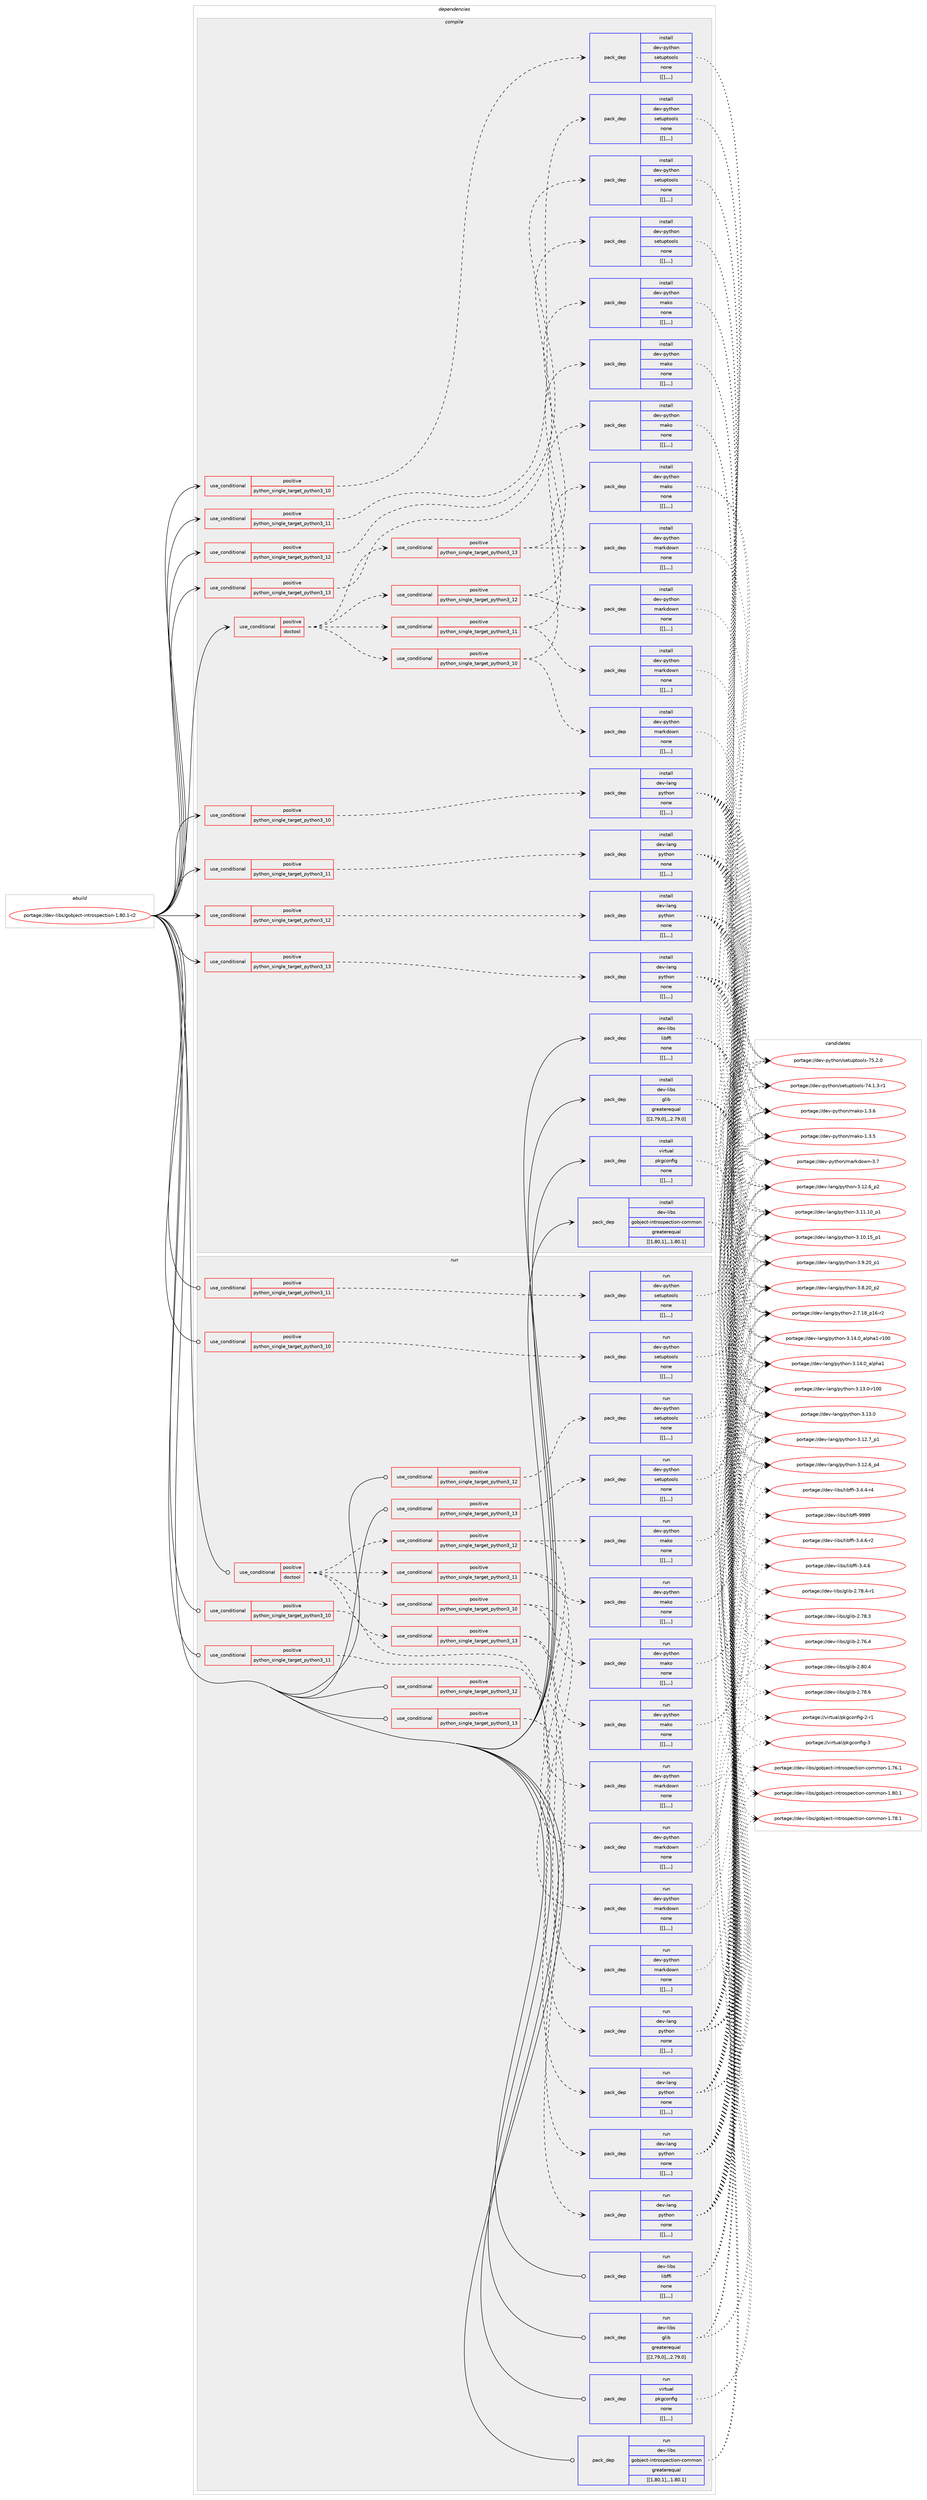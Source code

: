 digraph prolog {

# *************
# Graph options
# *************

newrank=true;
concentrate=true;
compound=true;
graph [rankdir=LR,fontname=Helvetica,fontsize=10,ranksep=1.5];#, ranksep=2.5, nodesep=0.2];
edge  [arrowhead=vee];
node  [fontname=Helvetica,fontsize=10];

# **********
# The ebuild
# **********

subgraph cluster_leftcol {
color=gray;
label=<<i>ebuild</i>>;
id [label="portage://dev-libs/gobject-introspection-1.80.1-r2", color=red, width=4, href="../dev-libs/gobject-introspection-1.80.1-r2.svg"];
}

# ****************
# The dependencies
# ****************

subgraph cluster_midcol {
color=gray;
label=<<i>dependencies</i>>;
subgraph cluster_compile {
fillcolor="#eeeeee";
style=filled;
label=<<i>compile</i>>;
subgraph cond27407 {
dependency110513 [label=<<TABLE BORDER="0" CELLBORDER="1" CELLSPACING="0" CELLPADDING="4"><TR><TD ROWSPAN="3" CELLPADDING="10">use_conditional</TD></TR><TR><TD>positive</TD></TR><TR><TD>doctool</TD></TR></TABLE>>, shape=none, color=red];
subgraph cond27443 {
dependency110574 [label=<<TABLE BORDER="0" CELLBORDER="1" CELLSPACING="0" CELLPADDING="4"><TR><TD ROWSPAN="3" CELLPADDING="10">use_conditional</TD></TR><TR><TD>positive</TD></TR><TR><TD>python_single_target_python3_10</TD></TR></TABLE>>, shape=none, color=red];
subgraph pack81926 {
dependency110620 [label=<<TABLE BORDER="0" CELLBORDER="1" CELLSPACING="0" CELLPADDING="4" WIDTH="220"><TR><TD ROWSPAN="6" CELLPADDING="30">pack_dep</TD></TR><TR><TD WIDTH="110">install</TD></TR><TR><TD>dev-python</TD></TR><TR><TD>mako</TD></TR><TR><TD>none</TD></TR><TR><TD>[[],,,,]</TD></TR></TABLE>>, shape=none, color=blue];
}
dependency110574:e -> dependency110620:w [weight=20,style="dashed",arrowhead="vee"];
subgraph pack81957 {
dependency110669 [label=<<TABLE BORDER="0" CELLBORDER="1" CELLSPACING="0" CELLPADDING="4" WIDTH="220"><TR><TD ROWSPAN="6" CELLPADDING="30">pack_dep</TD></TR><TR><TD WIDTH="110">install</TD></TR><TR><TD>dev-python</TD></TR><TR><TD>markdown</TD></TR><TR><TD>none</TD></TR><TR><TD>[[],,,,]</TD></TR></TABLE>>, shape=none, color=blue];
}
dependency110574:e -> dependency110669:w [weight=20,style="dashed",arrowhead="vee"];
}
dependency110513:e -> dependency110574:w [weight=20,style="dashed",arrowhead="vee"];
subgraph cond27496 {
dependency110706 [label=<<TABLE BORDER="0" CELLBORDER="1" CELLSPACING="0" CELLPADDING="4"><TR><TD ROWSPAN="3" CELLPADDING="10">use_conditional</TD></TR><TR><TD>positive</TD></TR><TR><TD>python_single_target_python3_11</TD></TR></TABLE>>, shape=none, color=red];
subgraph pack82026 {
dependency110758 [label=<<TABLE BORDER="0" CELLBORDER="1" CELLSPACING="0" CELLPADDING="4" WIDTH="220"><TR><TD ROWSPAN="6" CELLPADDING="30">pack_dep</TD></TR><TR><TD WIDTH="110">install</TD></TR><TR><TD>dev-python</TD></TR><TR><TD>mako</TD></TR><TR><TD>none</TD></TR><TR><TD>[[],,,,]</TD></TR></TABLE>>, shape=none, color=blue];
}
dependency110706:e -> dependency110758:w [weight=20,style="dashed",arrowhead="vee"];
subgraph pack82041 {
dependency110831 [label=<<TABLE BORDER="0" CELLBORDER="1" CELLSPACING="0" CELLPADDING="4" WIDTH="220"><TR><TD ROWSPAN="6" CELLPADDING="30">pack_dep</TD></TR><TR><TD WIDTH="110">install</TD></TR><TR><TD>dev-python</TD></TR><TR><TD>markdown</TD></TR><TR><TD>none</TD></TR><TR><TD>[[],,,,]</TD></TR></TABLE>>, shape=none, color=blue];
}
dependency110706:e -> dependency110831:w [weight=20,style="dashed",arrowhead="vee"];
}
dependency110513:e -> dependency110706:w [weight=20,style="dashed",arrowhead="vee"];
subgraph cond27539 {
dependency110901 [label=<<TABLE BORDER="0" CELLBORDER="1" CELLSPACING="0" CELLPADDING="4"><TR><TD ROWSPAN="3" CELLPADDING="10">use_conditional</TD></TR><TR><TD>positive</TD></TR><TR><TD>python_single_target_python3_12</TD></TR></TABLE>>, shape=none, color=red];
subgraph pack82125 {
dependency110918 [label=<<TABLE BORDER="0" CELLBORDER="1" CELLSPACING="0" CELLPADDING="4" WIDTH="220"><TR><TD ROWSPAN="6" CELLPADDING="30">pack_dep</TD></TR><TR><TD WIDTH="110">install</TD></TR><TR><TD>dev-python</TD></TR><TR><TD>mako</TD></TR><TR><TD>none</TD></TR><TR><TD>[[],,,,]</TD></TR></TABLE>>, shape=none, color=blue];
}
dependency110901:e -> dependency110918:w [weight=20,style="dashed",arrowhead="vee"];
subgraph pack82144 {
dependency110942 [label=<<TABLE BORDER="0" CELLBORDER="1" CELLSPACING="0" CELLPADDING="4" WIDTH="220"><TR><TD ROWSPAN="6" CELLPADDING="30">pack_dep</TD></TR><TR><TD WIDTH="110">install</TD></TR><TR><TD>dev-python</TD></TR><TR><TD>markdown</TD></TR><TR><TD>none</TD></TR><TR><TD>[[],,,,]</TD></TR></TABLE>>, shape=none, color=blue];
}
dependency110901:e -> dependency110942:w [weight=20,style="dashed",arrowhead="vee"];
}
dependency110513:e -> dependency110901:w [weight=20,style="dashed",arrowhead="vee"];
subgraph cond27572 {
dependency111017 [label=<<TABLE BORDER="0" CELLBORDER="1" CELLSPACING="0" CELLPADDING="4"><TR><TD ROWSPAN="3" CELLPADDING="10">use_conditional</TD></TR><TR><TD>positive</TD></TR><TR><TD>python_single_target_python3_13</TD></TR></TABLE>>, shape=none, color=red];
subgraph pack82192 {
dependency111020 [label=<<TABLE BORDER="0" CELLBORDER="1" CELLSPACING="0" CELLPADDING="4" WIDTH="220"><TR><TD ROWSPAN="6" CELLPADDING="30">pack_dep</TD></TR><TR><TD WIDTH="110">install</TD></TR><TR><TD>dev-python</TD></TR><TR><TD>mako</TD></TR><TR><TD>none</TD></TR><TR><TD>[[],,,,]</TD></TR></TABLE>>, shape=none, color=blue];
}
dependency111017:e -> dependency111020:w [weight=20,style="dashed",arrowhead="vee"];
subgraph pack82249 {
dependency111098 [label=<<TABLE BORDER="0" CELLBORDER="1" CELLSPACING="0" CELLPADDING="4" WIDTH="220"><TR><TD ROWSPAN="6" CELLPADDING="30">pack_dep</TD></TR><TR><TD WIDTH="110">install</TD></TR><TR><TD>dev-python</TD></TR><TR><TD>markdown</TD></TR><TR><TD>none</TD></TR><TR><TD>[[],,,,]</TD></TR></TABLE>>, shape=none, color=blue];
}
dependency111017:e -> dependency111098:w [weight=20,style="dashed",arrowhead="vee"];
}
dependency110513:e -> dependency111017:w [weight=20,style="dashed",arrowhead="vee"];
}
id:e -> dependency110513:w [weight=20,style="solid",arrowhead="vee"];
subgraph cond27631 {
dependency111150 [label=<<TABLE BORDER="0" CELLBORDER="1" CELLSPACING="0" CELLPADDING="4"><TR><TD ROWSPAN="3" CELLPADDING="10">use_conditional</TD></TR><TR><TD>positive</TD></TR><TR><TD>python_single_target_python3_10</TD></TR></TABLE>>, shape=none, color=red];
subgraph pack82286 {
dependency111154 [label=<<TABLE BORDER="0" CELLBORDER="1" CELLSPACING="0" CELLPADDING="4" WIDTH="220"><TR><TD ROWSPAN="6" CELLPADDING="30">pack_dep</TD></TR><TR><TD WIDTH="110">install</TD></TR><TR><TD>dev-lang</TD></TR><TR><TD>python</TD></TR><TR><TD>none</TD></TR><TR><TD>[[],,,,]</TD></TR></TABLE>>, shape=none, color=blue];
}
dependency111150:e -> dependency111154:w [weight=20,style="dashed",arrowhead="vee"];
}
id:e -> dependency111150:w [weight=20,style="solid",arrowhead="vee"];
subgraph cond27644 {
dependency111161 [label=<<TABLE BORDER="0" CELLBORDER="1" CELLSPACING="0" CELLPADDING="4"><TR><TD ROWSPAN="3" CELLPADDING="10">use_conditional</TD></TR><TR><TD>positive</TD></TR><TR><TD>python_single_target_python3_10</TD></TR></TABLE>>, shape=none, color=red];
subgraph pack82309 {
dependency111181 [label=<<TABLE BORDER="0" CELLBORDER="1" CELLSPACING="0" CELLPADDING="4" WIDTH="220"><TR><TD ROWSPAN="6" CELLPADDING="30">pack_dep</TD></TR><TR><TD WIDTH="110">install</TD></TR><TR><TD>dev-python</TD></TR><TR><TD>setuptools</TD></TR><TR><TD>none</TD></TR><TR><TD>[[],,,,]</TD></TR></TABLE>>, shape=none, color=blue];
}
dependency111161:e -> dependency111181:w [weight=20,style="dashed",arrowhead="vee"];
}
id:e -> dependency111161:w [weight=20,style="solid",arrowhead="vee"];
subgraph cond27653 {
dependency111207 [label=<<TABLE BORDER="0" CELLBORDER="1" CELLSPACING="0" CELLPADDING="4"><TR><TD ROWSPAN="3" CELLPADDING="10">use_conditional</TD></TR><TR><TD>positive</TD></TR><TR><TD>python_single_target_python3_11</TD></TR></TABLE>>, shape=none, color=red];
subgraph pack82330 {
dependency111232 [label=<<TABLE BORDER="0" CELLBORDER="1" CELLSPACING="0" CELLPADDING="4" WIDTH="220"><TR><TD ROWSPAN="6" CELLPADDING="30">pack_dep</TD></TR><TR><TD WIDTH="110">install</TD></TR><TR><TD>dev-lang</TD></TR><TR><TD>python</TD></TR><TR><TD>none</TD></TR><TR><TD>[[],,,,]</TD></TR></TABLE>>, shape=none, color=blue];
}
dependency111207:e -> dependency111232:w [weight=20,style="dashed",arrowhead="vee"];
}
id:e -> dependency111207:w [weight=20,style="solid",arrowhead="vee"];
subgraph cond27669 {
dependency111240 [label=<<TABLE BORDER="0" CELLBORDER="1" CELLSPACING="0" CELLPADDING="4"><TR><TD ROWSPAN="3" CELLPADDING="10">use_conditional</TD></TR><TR><TD>positive</TD></TR><TR><TD>python_single_target_python3_11</TD></TR></TABLE>>, shape=none, color=red];
subgraph pack82362 {
dependency111264 [label=<<TABLE BORDER="0" CELLBORDER="1" CELLSPACING="0" CELLPADDING="4" WIDTH="220"><TR><TD ROWSPAN="6" CELLPADDING="30">pack_dep</TD></TR><TR><TD WIDTH="110">install</TD></TR><TR><TD>dev-python</TD></TR><TR><TD>setuptools</TD></TR><TR><TD>none</TD></TR><TR><TD>[[],,,,]</TD></TR></TABLE>>, shape=none, color=blue];
}
dependency111240:e -> dependency111264:w [weight=20,style="dashed",arrowhead="vee"];
}
id:e -> dependency111240:w [weight=20,style="solid",arrowhead="vee"];
subgraph cond27681 {
dependency111313 [label=<<TABLE BORDER="0" CELLBORDER="1" CELLSPACING="0" CELLPADDING="4"><TR><TD ROWSPAN="3" CELLPADDING="10">use_conditional</TD></TR><TR><TD>positive</TD></TR><TR><TD>python_single_target_python3_12</TD></TR></TABLE>>, shape=none, color=red];
subgraph pack82398 {
dependency111333 [label=<<TABLE BORDER="0" CELLBORDER="1" CELLSPACING="0" CELLPADDING="4" WIDTH="220"><TR><TD ROWSPAN="6" CELLPADDING="30">pack_dep</TD></TR><TR><TD WIDTH="110">install</TD></TR><TR><TD>dev-lang</TD></TR><TR><TD>python</TD></TR><TR><TD>none</TD></TR><TR><TD>[[],,,,]</TD></TR></TABLE>>, shape=none, color=blue];
}
dependency111313:e -> dependency111333:w [weight=20,style="dashed",arrowhead="vee"];
}
id:e -> dependency111313:w [weight=20,style="solid",arrowhead="vee"];
subgraph cond27714 {
dependency111388 [label=<<TABLE BORDER="0" CELLBORDER="1" CELLSPACING="0" CELLPADDING="4"><TR><TD ROWSPAN="3" CELLPADDING="10">use_conditional</TD></TR><TR><TD>positive</TD></TR><TR><TD>python_single_target_python3_12</TD></TR></TABLE>>, shape=none, color=red];
subgraph pack82459 {
dependency111414 [label=<<TABLE BORDER="0" CELLBORDER="1" CELLSPACING="0" CELLPADDING="4" WIDTH="220"><TR><TD ROWSPAN="6" CELLPADDING="30">pack_dep</TD></TR><TR><TD WIDTH="110">install</TD></TR><TR><TD>dev-python</TD></TR><TR><TD>setuptools</TD></TR><TR><TD>none</TD></TR><TR><TD>[[],,,,]</TD></TR></TABLE>>, shape=none, color=blue];
}
dependency111388:e -> dependency111414:w [weight=20,style="dashed",arrowhead="vee"];
}
id:e -> dependency111388:w [weight=20,style="solid",arrowhead="vee"];
subgraph cond27754 {
dependency111481 [label=<<TABLE BORDER="0" CELLBORDER="1" CELLSPACING="0" CELLPADDING="4"><TR><TD ROWSPAN="3" CELLPADDING="10">use_conditional</TD></TR><TR><TD>positive</TD></TR><TR><TD>python_single_target_python3_13</TD></TR></TABLE>>, shape=none, color=red];
subgraph pack82525 {
dependency111563 [label=<<TABLE BORDER="0" CELLBORDER="1" CELLSPACING="0" CELLPADDING="4" WIDTH="220"><TR><TD ROWSPAN="6" CELLPADDING="30">pack_dep</TD></TR><TR><TD WIDTH="110">install</TD></TR><TR><TD>dev-lang</TD></TR><TR><TD>python</TD></TR><TR><TD>none</TD></TR><TR><TD>[[],,,,]</TD></TR></TABLE>>, shape=none, color=blue];
}
dependency111481:e -> dependency111563:w [weight=20,style="dashed",arrowhead="vee"];
}
id:e -> dependency111481:w [weight=20,style="solid",arrowhead="vee"];
subgraph cond27786 {
dependency111621 [label=<<TABLE BORDER="0" CELLBORDER="1" CELLSPACING="0" CELLPADDING="4"><TR><TD ROWSPAN="3" CELLPADDING="10">use_conditional</TD></TR><TR><TD>positive</TD></TR><TR><TD>python_single_target_python3_13</TD></TR></TABLE>>, shape=none, color=red];
subgraph pack82591 {
dependency111697 [label=<<TABLE BORDER="0" CELLBORDER="1" CELLSPACING="0" CELLPADDING="4" WIDTH="220"><TR><TD ROWSPAN="6" CELLPADDING="30">pack_dep</TD></TR><TR><TD WIDTH="110">install</TD></TR><TR><TD>dev-python</TD></TR><TR><TD>setuptools</TD></TR><TR><TD>none</TD></TR><TR><TD>[[],,,,]</TD></TR></TABLE>>, shape=none, color=blue];
}
dependency111621:e -> dependency111697:w [weight=20,style="dashed",arrowhead="vee"];
}
id:e -> dependency111621:w [weight=20,style="solid",arrowhead="vee"];
subgraph pack82661 {
dependency111739 [label=<<TABLE BORDER="0" CELLBORDER="1" CELLSPACING="0" CELLPADDING="4" WIDTH="220"><TR><TD ROWSPAN="6" CELLPADDING="30">pack_dep</TD></TR><TR><TD WIDTH="110">install</TD></TR><TR><TD>dev-libs</TD></TR><TR><TD>glib</TD></TR><TR><TD>greaterequal</TD></TR><TR><TD>[[2,79,0],,,2.79.0]</TD></TR></TABLE>>, shape=none, color=blue];
}
id:e -> dependency111739:w [weight=20,style="solid",arrowhead="vee"];
subgraph pack82666 {
dependency111833 [label=<<TABLE BORDER="0" CELLBORDER="1" CELLSPACING="0" CELLPADDING="4" WIDTH="220"><TR><TD ROWSPAN="6" CELLPADDING="30">pack_dep</TD></TR><TR><TD WIDTH="110">install</TD></TR><TR><TD>dev-libs</TD></TR><TR><TD>gobject-introspection-common</TD></TR><TR><TD>greaterequal</TD></TR><TR><TD>[[1,80,1],,,1.80.1]</TD></TR></TABLE>>, shape=none, color=blue];
}
id:e -> dependency111833:w [weight=20,style="solid",arrowhead="vee"];
subgraph pack82736 {
dependency111862 [label=<<TABLE BORDER="0" CELLBORDER="1" CELLSPACING="0" CELLPADDING="4" WIDTH="220"><TR><TD ROWSPAN="6" CELLPADDING="30">pack_dep</TD></TR><TR><TD WIDTH="110">install</TD></TR><TR><TD>dev-libs</TD></TR><TR><TD>libffi</TD></TR><TR><TD>none</TD></TR><TR><TD>[[],,,,]</TD></TR></TABLE>>, shape=none, color=blue];
}
id:e -> dependency111862:w [weight=20,style="solid",arrowhead="vee"];
subgraph pack82742 {
dependency111870 [label=<<TABLE BORDER="0" CELLBORDER="1" CELLSPACING="0" CELLPADDING="4" WIDTH="220"><TR><TD ROWSPAN="6" CELLPADDING="30">pack_dep</TD></TR><TR><TD WIDTH="110">install</TD></TR><TR><TD>virtual</TD></TR><TR><TD>pkgconfig</TD></TR><TR><TD>none</TD></TR><TR><TD>[[],,,,]</TD></TR></TABLE>>, shape=none, color=blue];
}
id:e -> dependency111870:w [weight=20,style="solid",arrowhead="vee"];
}
subgraph cluster_compileandrun {
fillcolor="#eeeeee";
style=filled;
label=<<i>compile and run</i>>;
}
subgraph cluster_run {
fillcolor="#eeeeee";
style=filled;
label=<<i>run</i>>;
subgraph cond27907 {
dependency111898 [label=<<TABLE BORDER="0" CELLBORDER="1" CELLSPACING="0" CELLPADDING="4"><TR><TD ROWSPAN="3" CELLPADDING="10">use_conditional</TD></TR><TR><TD>positive</TD></TR><TR><TD>doctool</TD></TR></TABLE>>, shape=none, color=red];
subgraph cond27921 {
dependency111958 [label=<<TABLE BORDER="0" CELLBORDER="1" CELLSPACING="0" CELLPADDING="4"><TR><TD ROWSPAN="3" CELLPADDING="10">use_conditional</TD></TR><TR><TD>positive</TD></TR><TR><TD>python_single_target_python3_10</TD></TR></TABLE>>, shape=none, color=red];
subgraph pack82811 {
dependency112036 [label=<<TABLE BORDER="0" CELLBORDER="1" CELLSPACING="0" CELLPADDING="4" WIDTH="220"><TR><TD ROWSPAN="6" CELLPADDING="30">pack_dep</TD></TR><TR><TD WIDTH="110">run</TD></TR><TR><TD>dev-python</TD></TR><TR><TD>mako</TD></TR><TR><TD>none</TD></TR><TR><TD>[[],,,,]</TD></TR></TABLE>>, shape=none, color=blue];
}
dependency111958:e -> dependency112036:w [weight=20,style="dashed",arrowhead="vee"];
subgraph pack82863 {
dependency112077 [label=<<TABLE BORDER="0" CELLBORDER="1" CELLSPACING="0" CELLPADDING="4" WIDTH="220"><TR><TD ROWSPAN="6" CELLPADDING="30">pack_dep</TD></TR><TR><TD WIDTH="110">run</TD></TR><TR><TD>dev-python</TD></TR><TR><TD>markdown</TD></TR><TR><TD>none</TD></TR><TR><TD>[[],,,,]</TD></TR></TABLE>>, shape=none, color=blue];
}
dependency111958:e -> dependency112077:w [weight=20,style="dashed",arrowhead="vee"];
}
dependency111898:e -> dependency111958:w [weight=20,style="dashed",arrowhead="vee"];
subgraph cond27973 {
dependency112081 [label=<<TABLE BORDER="0" CELLBORDER="1" CELLSPACING="0" CELLPADDING="4"><TR><TD ROWSPAN="3" CELLPADDING="10">use_conditional</TD></TR><TR><TD>positive</TD></TR><TR><TD>python_single_target_python3_11</TD></TR></TABLE>>, shape=none, color=red];
subgraph pack82890 {
dependency112139 [label=<<TABLE BORDER="0" CELLBORDER="1" CELLSPACING="0" CELLPADDING="4" WIDTH="220"><TR><TD ROWSPAN="6" CELLPADDING="30">pack_dep</TD></TR><TR><TD WIDTH="110">run</TD></TR><TR><TD>dev-python</TD></TR><TR><TD>mako</TD></TR><TR><TD>none</TD></TR><TR><TD>[[],,,,]</TD></TR></TABLE>>, shape=none, color=blue];
}
dependency112081:e -> dependency112139:w [weight=20,style="dashed",arrowhead="vee"];
subgraph pack82926 {
dependency112220 [label=<<TABLE BORDER="0" CELLBORDER="1" CELLSPACING="0" CELLPADDING="4" WIDTH="220"><TR><TD ROWSPAN="6" CELLPADDING="30">pack_dep</TD></TR><TR><TD WIDTH="110">run</TD></TR><TR><TD>dev-python</TD></TR><TR><TD>markdown</TD></TR><TR><TD>none</TD></TR><TR><TD>[[],,,,]</TD></TR></TABLE>>, shape=none, color=blue];
}
dependency112081:e -> dependency112220:w [weight=20,style="dashed",arrowhead="vee"];
}
dependency111898:e -> dependency112081:w [weight=20,style="dashed",arrowhead="vee"];
subgraph cond28030 {
dependency112257 [label=<<TABLE BORDER="0" CELLBORDER="1" CELLSPACING="0" CELLPADDING="4"><TR><TD ROWSPAN="3" CELLPADDING="10">use_conditional</TD></TR><TR><TD>positive</TD></TR><TR><TD>python_single_target_python3_12</TD></TR></TABLE>>, shape=none, color=red];
subgraph pack82997 {
dependency112288 [label=<<TABLE BORDER="0" CELLBORDER="1" CELLSPACING="0" CELLPADDING="4" WIDTH="220"><TR><TD ROWSPAN="6" CELLPADDING="30">pack_dep</TD></TR><TR><TD WIDTH="110">run</TD></TR><TR><TD>dev-python</TD></TR><TR><TD>mako</TD></TR><TR><TD>none</TD></TR><TR><TD>[[],,,,]</TD></TR></TABLE>>, shape=none, color=blue];
}
dependency112257:e -> dependency112288:w [weight=20,style="dashed",arrowhead="vee"];
subgraph pack83009 {
dependency112297 [label=<<TABLE BORDER="0" CELLBORDER="1" CELLSPACING="0" CELLPADDING="4" WIDTH="220"><TR><TD ROWSPAN="6" CELLPADDING="30">pack_dep</TD></TR><TR><TD WIDTH="110">run</TD></TR><TR><TD>dev-python</TD></TR><TR><TD>markdown</TD></TR><TR><TD>none</TD></TR><TR><TD>[[],,,,]</TD></TR></TABLE>>, shape=none, color=blue];
}
dependency112257:e -> dependency112297:w [weight=20,style="dashed",arrowhead="vee"];
}
dependency111898:e -> dependency112257:w [weight=20,style="dashed",arrowhead="vee"];
subgraph cond28053 {
dependency112313 [label=<<TABLE BORDER="0" CELLBORDER="1" CELLSPACING="0" CELLPADDING="4"><TR><TD ROWSPAN="3" CELLPADDING="10">use_conditional</TD></TR><TR><TD>positive</TD></TR><TR><TD>python_single_target_python3_13</TD></TR></TABLE>>, shape=none, color=red];
subgraph pack83029 {
dependency112316 [label=<<TABLE BORDER="0" CELLBORDER="1" CELLSPACING="0" CELLPADDING="4" WIDTH="220"><TR><TD ROWSPAN="6" CELLPADDING="30">pack_dep</TD></TR><TR><TD WIDTH="110">run</TD></TR><TR><TD>dev-python</TD></TR><TR><TD>mako</TD></TR><TR><TD>none</TD></TR><TR><TD>[[],,,,]</TD></TR></TABLE>>, shape=none, color=blue];
}
dependency112313:e -> dependency112316:w [weight=20,style="dashed",arrowhead="vee"];
subgraph pack83032 {
dependency112319 [label=<<TABLE BORDER="0" CELLBORDER="1" CELLSPACING="0" CELLPADDING="4" WIDTH="220"><TR><TD ROWSPAN="6" CELLPADDING="30">pack_dep</TD></TR><TR><TD WIDTH="110">run</TD></TR><TR><TD>dev-python</TD></TR><TR><TD>markdown</TD></TR><TR><TD>none</TD></TR><TR><TD>[[],,,,]</TD></TR></TABLE>>, shape=none, color=blue];
}
dependency112313:e -> dependency112319:w [weight=20,style="dashed",arrowhead="vee"];
}
dependency111898:e -> dependency112313:w [weight=20,style="dashed",arrowhead="vee"];
}
id:e -> dependency111898:w [weight=20,style="solid",arrowhead="odot"];
subgraph cond28062 {
dependency112324 [label=<<TABLE BORDER="0" CELLBORDER="1" CELLSPACING="0" CELLPADDING="4"><TR><TD ROWSPAN="3" CELLPADDING="10">use_conditional</TD></TR><TR><TD>positive</TD></TR><TR><TD>python_single_target_python3_10</TD></TR></TABLE>>, shape=none, color=red];
subgraph pack83036 {
dependency112370 [label=<<TABLE BORDER="0" CELLBORDER="1" CELLSPACING="0" CELLPADDING="4" WIDTH="220"><TR><TD ROWSPAN="6" CELLPADDING="30">pack_dep</TD></TR><TR><TD WIDTH="110">run</TD></TR><TR><TD>dev-lang</TD></TR><TR><TD>python</TD></TR><TR><TD>none</TD></TR><TR><TD>[[],,,,]</TD></TR></TABLE>>, shape=none, color=blue];
}
dependency112324:e -> dependency112370:w [weight=20,style="dashed",arrowhead="vee"];
}
id:e -> dependency112324:w [weight=20,style="solid",arrowhead="odot"];
subgraph cond28104 {
dependency112539 [label=<<TABLE BORDER="0" CELLBORDER="1" CELLSPACING="0" CELLPADDING="4"><TR><TD ROWSPAN="3" CELLPADDING="10">use_conditional</TD></TR><TR><TD>positive</TD></TR><TR><TD>python_single_target_python3_10</TD></TR></TABLE>>, shape=none, color=red];
subgraph pack83202 {
dependency112568 [label=<<TABLE BORDER="0" CELLBORDER="1" CELLSPACING="0" CELLPADDING="4" WIDTH="220"><TR><TD ROWSPAN="6" CELLPADDING="30">pack_dep</TD></TR><TR><TD WIDTH="110">run</TD></TR><TR><TD>dev-python</TD></TR><TR><TD>setuptools</TD></TR><TR><TD>none</TD></TR><TR><TD>[[],,,,]</TD></TR></TABLE>>, shape=none, color=blue];
}
dependency112539:e -> dependency112568:w [weight=20,style="dashed",arrowhead="vee"];
}
id:e -> dependency112539:w [weight=20,style="solid",arrowhead="odot"];
subgraph cond28136 {
dependency112608 [label=<<TABLE BORDER="0" CELLBORDER="1" CELLSPACING="0" CELLPADDING="4"><TR><TD ROWSPAN="3" CELLPADDING="10">use_conditional</TD></TR><TR><TD>positive</TD></TR><TR><TD>python_single_target_python3_11</TD></TR></TABLE>>, shape=none, color=red];
subgraph pack83235 {
dependency112631 [label=<<TABLE BORDER="0" CELLBORDER="1" CELLSPACING="0" CELLPADDING="4" WIDTH="220"><TR><TD ROWSPAN="6" CELLPADDING="30">pack_dep</TD></TR><TR><TD WIDTH="110">run</TD></TR><TR><TD>dev-lang</TD></TR><TR><TD>python</TD></TR><TR><TD>none</TD></TR><TR><TD>[[],,,,]</TD></TR></TABLE>>, shape=none, color=blue];
}
dependency112608:e -> dependency112631:w [weight=20,style="dashed",arrowhead="vee"];
}
id:e -> dependency112608:w [weight=20,style="solid",arrowhead="odot"];
subgraph cond28143 {
dependency112634 [label=<<TABLE BORDER="0" CELLBORDER="1" CELLSPACING="0" CELLPADDING="4"><TR><TD ROWSPAN="3" CELLPADDING="10">use_conditional</TD></TR><TR><TD>positive</TD></TR><TR><TD>python_single_target_python3_11</TD></TR></TABLE>>, shape=none, color=red];
subgraph pack83250 {
dependency112667 [label=<<TABLE BORDER="0" CELLBORDER="1" CELLSPACING="0" CELLPADDING="4" WIDTH="220"><TR><TD ROWSPAN="6" CELLPADDING="30">pack_dep</TD></TR><TR><TD WIDTH="110">run</TD></TR><TR><TD>dev-python</TD></TR><TR><TD>setuptools</TD></TR><TR><TD>none</TD></TR><TR><TD>[[],,,,]</TD></TR></TABLE>>, shape=none, color=blue];
}
dependency112634:e -> dependency112667:w [weight=20,style="dashed",arrowhead="vee"];
}
id:e -> dependency112634:w [weight=20,style="solid",arrowhead="odot"];
subgraph cond28161 {
dependency112689 [label=<<TABLE BORDER="0" CELLBORDER="1" CELLSPACING="0" CELLPADDING="4"><TR><TD ROWSPAN="3" CELLPADDING="10">use_conditional</TD></TR><TR><TD>positive</TD></TR><TR><TD>python_single_target_python3_12</TD></TR></TABLE>>, shape=none, color=red];
subgraph pack83296 {
dependency112740 [label=<<TABLE BORDER="0" CELLBORDER="1" CELLSPACING="0" CELLPADDING="4" WIDTH="220"><TR><TD ROWSPAN="6" CELLPADDING="30">pack_dep</TD></TR><TR><TD WIDTH="110">run</TD></TR><TR><TD>dev-lang</TD></TR><TR><TD>python</TD></TR><TR><TD>none</TD></TR><TR><TD>[[],,,,]</TD></TR></TABLE>>, shape=none, color=blue];
}
dependency112689:e -> dependency112740:w [weight=20,style="dashed",arrowhead="vee"];
}
id:e -> dependency112689:w [weight=20,style="solid",arrowhead="odot"];
subgraph cond28178 {
dependency112765 [label=<<TABLE BORDER="0" CELLBORDER="1" CELLSPACING="0" CELLPADDING="4"><TR><TD ROWSPAN="3" CELLPADDING="10">use_conditional</TD></TR><TR><TD>positive</TD></TR><TR><TD>python_single_target_python3_12</TD></TR></TABLE>>, shape=none, color=red];
subgraph pack83342 {
dependency112768 [label=<<TABLE BORDER="0" CELLBORDER="1" CELLSPACING="0" CELLPADDING="4" WIDTH="220"><TR><TD ROWSPAN="6" CELLPADDING="30">pack_dep</TD></TR><TR><TD WIDTH="110">run</TD></TR><TR><TD>dev-python</TD></TR><TR><TD>setuptools</TD></TR><TR><TD>none</TD></TR><TR><TD>[[],,,,]</TD></TR></TABLE>>, shape=none, color=blue];
}
dependency112765:e -> dependency112768:w [weight=20,style="dashed",arrowhead="vee"];
}
id:e -> dependency112765:w [weight=20,style="solid",arrowhead="odot"];
subgraph cond28186 {
dependency112832 [label=<<TABLE BORDER="0" CELLBORDER="1" CELLSPACING="0" CELLPADDING="4"><TR><TD ROWSPAN="3" CELLPADDING="10">use_conditional</TD></TR><TR><TD>positive</TD></TR><TR><TD>python_single_target_python3_13</TD></TR></TABLE>>, shape=none, color=red];
subgraph pack83402 {
dependency112892 [label=<<TABLE BORDER="0" CELLBORDER="1" CELLSPACING="0" CELLPADDING="4" WIDTH="220"><TR><TD ROWSPAN="6" CELLPADDING="30">pack_dep</TD></TR><TR><TD WIDTH="110">run</TD></TR><TR><TD>dev-lang</TD></TR><TR><TD>python</TD></TR><TR><TD>none</TD></TR><TR><TD>[[],,,,]</TD></TR></TABLE>>, shape=none, color=blue];
}
dependency112832:e -> dependency112892:w [weight=20,style="dashed",arrowhead="vee"];
}
id:e -> dependency112832:w [weight=20,style="solid",arrowhead="odot"];
subgraph cond28223 {
dependency112916 [label=<<TABLE BORDER="0" CELLBORDER="1" CELLSPACING="0" CELLPADDING="4"><TR><TD ROWSPAN="3" CELLPADDING="10">use_conditional</TD></TR><TR><TD>positive</TD></TR><TR><TD>python_single_target_python3_13</TD></TR></TABLE>>, shape=none, color=red];
subgraph pack83467 {
dependency112948 [label=<<TABLE BORDER="0" CELLBORDER="1" CELLSPACING="0" CELLPADDING="4" WIDTH="220"><TR><TD ROWSPAN="6" CELLPADDING="30">pack_dep</TD></TR><TR><TD WIDTH="110">run</TD></TR><TR><TD>dev-python</TD></TR><TR><TD>setuptools</TD></TR><TR><TD>none</TD></TR><TR><TD>[[],,,,]</TD></TR></TABLE>>, shape=none, color=blue];
}
dependency112916:e -> dependency112948:w [weight=20,style="dashed",arrowhead="vee"];
}
id:e -> dependency112916:w [weight=20,style="solid",arrowhead="odot"];
subgraph pack83488 {
dependency112986 [label=<<TABLE BORDER="0" CELLBORDER="1" CELLSPACING="0" CELLPADDING="4" WIDTH="220"><TR><TD ROWSPAN="6" CELLPADDING="30">pack_dep</TD></TR><TR><TD WIDTH="110">run</TD></TR><TR><TD>dev-libs</TD></TR><TR><TD>glib</TD></TR><TR><TD>greaterequal</TD></TR><TR><TD>[[2,79,0],,,2.79.0]</TD></TR></TABLE>>, shape=none, color=blue];
}
id:e -> dependency112986:w [weight=20,style="solid",arrowhead="odot"];
subgraph pack83555 {
dependency113123 [label=<<TABLE BORDER="0" CELLBORDER="1" CELLSPACING="0" CELLPADDING="4" WIDTH="220"><TR><TD ROWSPAN="6" CELLPADDING="30">pack_dep</TD></TR><TR><TD WIDTH="110">run</TD></TR><TR><TD>dev-libs</TD></TR><TR><TD>gobject-introspection-common</TD></TR><TR><TD>greaterequal</TD></TR><TR><TD>[[1,80,1],,,1.80.1]</TD></TR></TABLE>>, shape=none, color=blue];
}
id:e -> dependency113123:w [weight=20,style="solid",arrowhead="odot"];
subgraph pack83618 {
dependency113198 [label=<<TABLE BORDER="0" CELLBORDER="1" CELLSPACING="0" CELLPADDING="4" WIDTH="220"><TR><TD ROWSPAN="6" CELLPADDING="30">pack_dep</TD></TR><TR><TD WIDTH="110">run</TD></TR><TR><TD>dev-libs</TD></TR><TR><TD>libffi</TD></TR><TR><TD>none</TD></TR><TR><TD>[[],,,,]</TD></TR></TABLE>>, shape=none, color=blue];
}
id:e -> dependency113198:w [weight=20,style="solid",arrowhead="odot"];
subgraph pack83636 {
dependency113254 [label=<<TABLE BORDER="0" CELLBORDER="1" CELLSPACING="0" CELLPADDING="4" WIDTH="220"><TR><TD ROWSPAN="6" CELLPADDING="30">pack_dep</TD></TR><TR><TD WIDTH="110">run</TD></TR><TR><TD>virtual</TD></TR><TR><TD>pkgconfig</TD></TR><TR><TD>none</TD></TR><TR><TD>[[],,,,]</TD></TR></TABLE>>, shape=none, color=blue];
}
id:e -> dependency113254:w [weight=20,style="solid",arrowhead="odot"];
}
}

# **************
# The candidates
# **************

subgraph cluster_choices {
rank=same;
color=gray;
label=<<i>candidates</i>>;

subgraph choice81921 {
color=black;
nodesep=1;
choice100101118451121211161041111104710997107111454946514654 [label="portage://dev-python/mako-1.3.6", color=red, width=4,href="../dev-python/mako-1.3.6.svg"];
choice100101118451121211161041111104710997107111454946514653 [label="portage://dev-python/mako-1.3.5", color=red, width=4,href="../dev-python/mako-1.3.5.svg"];
dependency110620:e -> choice100101118451121211161041111104710997107111454946514654:w [style=dotted,weight="100"];
dependency110620:e -> choice100101118451121211161041111104710997107111454946514653:w [style=dotted,weight="100"];
}
subgraph choice81924 {
color=black;
nodesep=1;
choice10010111845112121116104111110471099711410710011111911045514655 [label="portage://dev-python/markdown-3.7", color=red, width=4,href="../dev-python/markdown-3.7.svg"];
dependency110669:e -> choice10010111845112121116104111110471099711410710011111911045514655:w [style=dotted,weight="100"];
}
subgraph choice81933 {
color=black;
nodesep=1;
choice100101118451121211161041111104710997107111454946514654 [label="portage://dev-python/mako-1.3.6", color=red, width=4,href="../dev-python/mako-1.3.6.svg"];
choice100101118451121211161041111104710997107111454946514653 [label="portage://dev-python/mako-1.3.5", color=red, width=4,href="../dev-python/mako-1.3.5.svg"];
dependency110758:e -> choice100101118451121211161041111104710997107111454946514654:w [style=dotted,weight="100"];
dependency110758:e -> choice100101118451121211161041111104710997107111454946514653:w [style=dotted,weight="100"];
}
subgraph choice81935 {
color=black;
nodesep=1;
choice10010111845112121116104111110471099711410710011111911045514655 [label="portage://dev-python/markdown-3.7", color=red, width=4,href="../dev-python/markdown-3.7.svg"];
dependency110831:e -> choice10010111845112121116104111110471099711410710011111911045514655:w [style=dotted,weight="100"];
}
subgraph choice81946 {
color=black;
nodesep=1;
choice100101118451121211161041111104710997107111454946514654 [label="portage://dev-python/mako-1.3.6", color=red, width=4,href="../dev-python/mako-1.3.6.svg"];
choice100101118451121211161041111104710997107111454946514653 [label="portage://dev-python/mako-1.3.5", color=red, width=4,href="../dev-python/mako-1.3.5.svg"];
dependency110918:e -> choice100101118451121211161041111104710997107111454946514654:w [style=dotted,weight="100"];
dependency110918:e -> choice100101118451121211161041111104710997107111454946514653:w [style=dotted,weight="100"];
}
subgraph choice81948 {
color=black;
nodesep=1;
choice10010111845112121116104111110471099711410710011111911045514655 [label="portage://dev-python/markdown-3.7", color=red, width=4,href="../dev-python/markdown-3.7.svg"];
dependency110942:e -> choice10010111845112121116104111110471099711410710011111911045514655:w [style=dotted,weight="100"];
}
subgraph choice81949 {
color=black;
nodesep=1;
choice100101118451121211161041111104710997107111454946514654 [label="portage://dev-python/mako-1.3.6", color=red, width=4,href="../dev-python/mako-1.3.6.svg"];
choice100101118451121211161041111104710997107111454946514653 [label="portage://dev-python/mako-1.3.5", color=red, width=4,href="../dev-python/mako-1.3.5.svg"];
dependency111020:e -> choice100101118451121211161041111104710997107111454946514654:w [style=dotted,weight="100"];
dependency111020:e -> choice100101118451121211161041111104710997107111454946514653:w [style=dotted,weight="100"];
}
subgraph choice81953 {
color=black;
nodesep=1;
choice10010111845112121116104111110471099711410710011111911045514655 [label="portage://dev-python/markdown-3.7", color=red, width=4,href="../dev-python/markdown-3.7.svg"];
dependency111098:e -> choice10010111845112121116104111110471099711410710011111911045514655:w [style=dotted,weight="100"];
}
subgraph choice81997 {
color=black;
nodesep=1;
choice100101118451089711010347112121116104111110455146495246489597108112104974945114494848 [label="portage://dev-lang/python-3.14.0_alpha1-r100", color=red, width=4,href="../dev-lang/python-3.14.0_alpha1-r100.svg"];
choice1001011184510897110103471121211161041111104551464952464895971081121049749 [label="portage://dev-lang/python-3.14.0_alpha1", color=red, width=4,href="../dev-lang/python-3.14.0_alpha1.svg"];
choice1001011184510897110103471121211161041111104551464951464845114494848 [label="portage://dev-lang/python-3.13.0-r100", color=red, width=4,href="../dev-lang/python-3.13.0-r100.svg"];
choice10010111845108971101034711212111610411111045514649514648 [label="portage://dev-lang/python-3.13.0", color=red, width=4,href="../dev-lang/python-3.13.0.svg"];
choice100101118451089711010347112121116104111110455146495046559511249 [label="portage://dev-lang/python-3.12.7_p1", color=red, width=4,href="../dev-lang/python-3.12.7_p1.svg"];
choice100101118451089711010347112121116104111110455146495046549511252 [label="portage://dev-lang/python-3.12.6_p4", color=red, width=4,href="../dev-lang/python-3.12.6_p4.svg"];
choice100101118451089711010347112121116104111110455146495046549511250 [label="portage://dev-lang/python-3.12.6_p2", color=red, width=4,href="../dev-lang/python-3.12.6_p2.svg"];
choice10010111845108971101034711212111610411111045514649494649489511249 [label="portage://dev-lang/python-3.11.10_p1", color=red, width=4,href="../dev-lang/python-3.11.10_p1.svg"];
choice10010111845108971101034711212111610411111045514649484649539511249 [label="portage://dev-lang/python-3.10.15_p1", color=red, width=4,href="../dev-lang/python-3.10.15_p1.svg"];
choice100101118451089711010347112121116104111110455146574650489511249 [label="portage://dev-lang/python-3.9.20_p1", color=red, width=4,href="../dev-lang/python-3.9.20_p1.svg"];
choice100101118451089711010347112121116104111110455146564650489511250 [label="portage://dev-lang/python-3.8.20_p2", color=red, width=4,href="../dev-lang/python-3.8.20_p2.svg"];
choice100101118451089711010347112121116104111110455046554649569511249544511450 [label="portage://dev-lang/python-2.7.18_p16-r2", color=red, width=4,href="../dev-lang/python-2.7.18_p16-r2.svg"];
dependency111154:e -> choice100101118451089711010347112121116104111110455146495246489597108112104974945114494848:w [style=dotted,weight="100"];
dependency111154:e -> choice1001011184510897110103471121211161041111104551464952464895971081121049749:w [style=dotted,weight="100"];
dependency111154:e -> choice1001011184510897110103471121211161041111104551464951464845114494848:w [style=dotted,weight="100"];
dependency111154:e -> choice10010111845108971101034711212111610411111045514649514648:w [style=dotted,weight="100"];
dependency111154:e -> choice100101118451089711010347112121116104111110455146495046559511249:w [style=dotted,weight="100"];
dependency111154:e -> choice100101118451089711010347112121116104111110455146495046549511252:w [style=dotted,weight="100"];
dependency111154:e -> choice100101118451089711010347112121116104111110455146495046549511250:w [style=dotted,weight="100"];
dependency111154:e -> choice10010111845108971101034711212111610411111045514649494649489511249:w [style=dotted,weight="100"];
dependency111154:e -> choice10010111845108971101034711212111610411111045514649484649539511249:w [style=dotted,weight="100"];
dependency111154:e -> choice100101118451089711010347112121116104111110455146574650489511249:w [style=dotted,weight="100"];
dependency111154:e -> choice100101118451089711010347112121116104111110455146564650489511250:w [style=dotted,weight="100"];
dependency111154:e -> choice100101118451089711010347112121116104111110455046554649569511249544511450:w [style=dotted,weight="100"];
}
subgraph choice82020 {
color=black;
nodesep=1;
choice100101118451121211161041111104711510111611711211611111110811545555346504648 [label="portage://dev-python/setuptools-75.2.0", color=red, width=4,href="../dev-python/setuptools-75.2.0.svg"];
choice1001011184511212111610411111047115101116117112116111111108115455552464946514511449 [label="portage://dev-python/setuptools-74.1.3-r1", color=red, width=4,href="../dev-python/setuptools-74.1.3-r1.svg"];
dependency111181:e -> choice100101118451121211161041111104711510111611711211611111110811545555346504648:w [style=dotted,weight="100"];
dependency111181:e -> choice1001011184511212111610411111047115101116117112116111111108115455552464946514511449:w [style=dotted,weight="100"];
}
subgraph choice82025 {
color=black;
nodesep=1;
choice100101118451089711010347112121116104111110455146495246489597108112104974945114494848 [label="portage://dev-lang/python-3.14.0_alpha1-r100", color=red, width=4,href="../dev-lang/python-3.14.0_alpha1-r100.svg"];
choice1001011184510897110103471121211161041111104551464952464895971081121049749 [label="portage://dev-lang/python-3.14.0_alpha1", color=red, width=4,href="../dev-lang/python-3.14.0_alpha1.svg"];
choice1001011184510897110103471121211161041111104551464951464845114494848 [label="portage://dev-lang/python-3.13.0-r100", color=red, width=4,href="../dev-lang/python-3.13.0-r100.svg"];
choice10010111845108971101034711212111610411111045514649514648 [label="portage://dev-lang/python-3.13.0", color=red, width=4,href="../dev-lang/python-3.13.0.svg"];
choice100101118451089711010347112121116104111110455146495046559511249 [label="portage://dev-lang/python-3.12.7_p1", color=red, width=4,href="../dev-lang/python-3.12.7_p1.svg"];
choice100101118451089711010347112121116104111110455146495046549511252 [label="portage://dev-lang/python-3.12.6_p4", color=red, width=4,href="../dev-lang/python-3.12.6_p4.svg"];
choice100101118451089711010347112121116104111110455146495046549511250 [label="portage://dev-lang/python-3.12.6_p2", color=red, width=4,href="../dev-lang/python-3.12.6_p2.svg"];
choice10010111845108971101034711212111610411111045514649494649489511249 [label="portage://dev-lang/python-3.11.10_p1", color=red, width=4,href="../dev-lang/python-3.11.10_p1.svg"];
choice10010111845108971101034711212111610411111045514649484649539511249 [label="portage://dev-lang/python-3.10.15_p1", color=red, width=4,href="../dev-lang/python-3.10.15_p1.svg"];
choice100101118451089711010347112121116104111110455146574650489511249 [label="portage://dev-lang/python-3.9.20_p1", color=red, width=4,href="../dev-lang/python-3.9.20_p1.svg"];
choice100101118451089711010347112121116104111110455146564650489511250 [label="portage://dev-lang/python-3.8.20_p2", color=red, width=4,href="../dev-lang/python-3.8.20_p2.svg"];
choice100101118451089711010347112121116104111110455046554649569511249544511450 [label="portage://dev-lang/python-2.7.18_p16-r2", color=red, width=4,href="../dev-lang/python-2.7.18_p16-r2.svg"];
dependency111232:e -> choice100101118451089711010347112121116104111110455146495246489597108112104974945114494848:w [style=dotted,weight="100"];
dependency111232:e -> choice1001011184510897110103471121211161041111104551464952464895971081121049749:w [style=dotted,weight="100"];
dependency111232:e -> choice1001011184510897110103471121211161041111104551464951464845114494848:w [style=dotted,weight="100"];
dependency111232:e -> choice10010111845108971101034711212111610411111045514649514648:w [style=dotted,weight="100"];
dependency111232:e -> choice100101118451089711010347112121116104111110455146495046559511249:w [style=dotted,weight="100"];
dependency111232:e -> choice100101118451089711010347112121116104111110455146495046549511252:w [style=dotted,weight="100"];
dependency111232:e -> choice100101118451089711010347112121116104111110455146495046549511250:w [style=dotted,weight="100"];
dependency111232:e -> choice10010111845108971101034711212111610411111045514649494649489511249:w [style=dotted,weight="100"];
dependency111232:e -> choice10010111845108971101034711212111610411111045514649484649539511249:w [style=dotted,weight="100"];
dependency111232:e -> choice100101118451089711010347112121116104111110455146574650489511249:w [style=dotted,weight="100"];
dependency111232:e -> choice100101118451089711010347112121116104111110455146564650489511250:w [style=dotted,weight="100"];
dependency111232:e -> choice100101118451089711010347112121116104111110455046554649569511249544511450:w [style=dotted,weight="100"];
}
subgraph choice82057 {
color=black;
nodesep=1;
choice100101118451121211161041111104711510111611711211611111110811545555346504648 [label="portage://dev-python/setuptools-75.2.0", color=red, width=4,href="../dev-python/setuptools-75.2.0.svg"];
choice1001011184511212111610411111047115101116117112116111111108115455552464946514511449 [label="portage://dev-python/setuptools-74.1.3-r1", color=red, width=4,href="../dev-python/setuptools-74.1.3-r1.svg"];
dependency111264:e -> choice100101118451121211161041111104711510111611711211611111110811545555346504648:w [style=dotted,weight="100"];
dependency111264:e -> choice1001011184511212111610411111047115101116117112116111111108115455552464946514511449:w [style=dotted,weight="100"];
}
subgraph choice82061 {
color=black;
nodesep=1;
choice100101118451089711010347112121116104111110455146495246489597108112104974945114494848 [label="portage://dev-lang/python-3.14.0_alpha1-r100", color=red, width=4,href="../dev-lang/python-3.14.0_alpha1-r100.svg"];
choice1001011184510897110103471121211161041111104551464952464895971081121049749 [label="portage://dev-lang/python-3.14.0_alpha1", color=red, width=4,href="../dev-lang/python-3.14.0_alpha1.svg"];
choice1001011184510897110103471121211161041111104551464951464845114494848 [label="portage://dev-lang/python-3.13.0-r100", color=red, width=4,href="../dev-lang/python-3.13.0-r100.svg"];
choice10010111845108971101034711212111610411111045514649514648 [label="portage://dev-lang/python-3.13.0", color=red, width=4,href="../dev-lang/python-3.13.0.svg"];
choice100101118451089711010347112121116104111110455146495046559511249 [label="portage://dev-lang/python-3.12.7_p1", color=red, width=4,href="../dev-lang/python-3.12.7_p1.svg"];
choice100101118451089711010347112121116104111110455146495046549511252 [label="portage://dev-lang/python-3.12.6_p4", color=red, width=4,href="../dev-lang/python-3.12.6_p4.svg"];
choice100101118451089711010347112121116104111110455146495046549511250 [label="portage://dev-lang/python-3.12.6_p2", color=red, width=4,href="../dev-lang/python-3.12.6_p2.svg"];
choice10010111845108971101034711212111610411111045514649494649489511249 [label="portage://dev-lang/python-3.11.10_p1", color=red, width=4,href="../dev-lang/python-3.11.10_p1.svg"];
choice10010111845108971101034711212111610411111045514649484649539511249 [label="portage://dev-lang/python-3.10.15_p1", color=red, width=4,href="../dev-lang/python-3.10.15_p1.svg"];
choice100101118451089711010347112121116104111110455146574650489511249 [label="portage://dev-lang/python-3.9.20_p1", color=red, width=4,href="../dev-lang/python-3.9.20_p1.svg"];
choice100101118451089711010347112121116104111110455146564650489511250 [label="portage://dev-lang/python-3.8.20_p2", color=red, width=4,href="../dev-lang/python-3.8.20_p2.svg"];
choice100101118451089711010347112121116104111110455046554649569511249544511450 [label="portage://dev-lang/python-2.7.18_p16-r2", color=red, width=4,href="../dev-lang/python-2.7.18_p16-r2.svg"];
dependency111333:e -> choice100101118451089711010347112121116104111110455146495246489597108112104974945114494848:w [style=dotted,weight="100"];
dependency111333:e -> choice1001011184510897110103471121211161041111104551464952464895971081121049749:w [style=dotted,weight="100"];
dependency111333:e -> choice1001011184510897110103471121211161041111104551464951464845114494848:w [style=dotted,weight="100"];
dependency111333:e -> choice10010111845108971101034711212111610411111045514649514648:w [style=dotted,weight="100"];
dependency111333:e -> choice100101118451089711010347112121116104111110455146495046559511249:w [style=dotted,weight="100"];
dependency111333:e -> choice100101118451089711010347112121116104111110455146495046549511252:w [style=dotted,weight="100"];
dependency111333:e -> choice100101118451089711010347112121116104111110455146495046549511250:w [style=dotted,weight="100"];
dependency111333:e -> choice10010111845108971101034711212111610411111045514649494649489511249:w [style=dotted,weight="100"];
dependency111333:e -> choice10010111845108971101034711212111610411111045514649484649539511249:w [style=dotted,weight="100"];
dependency111333:e -> choice100101118451089711010347112121116104111110455146574650489511249:w [style=dotted,weight="100"];
dependency111333:e -> choice100101118451089711010347112121116104111110455146564650489511250:w [style=dotted,weight="100"];
dependency111333:e -> choice100101118451089711010347112121116104111110455046554649569511249544511450:w [style=dotted,weight="100"];
}
subgraph choice82075 {
color=black;
nodesep=1;
choice100101118451121211161041111104711510111611711211611111110811545555346504648 [label="portage://dev-python/setuptools-75.2.0", color=red, width=4,href="../dev-python/setuptools-75.2.0.svg"];
choice1001011184511212111610411111047115101116117112116111111108115455552464946514511449 [label="portage://dev-python/setuptools-74.1.3-r1", color=red, width=4,href="../dev-python/setuptools-74.1.3-r1.svg"];
dependency111414:e -> choice100101118451121211161041111104711510111611711211611111110811545555346504648:w [style=dotted,weight="100"];
dependency111414:e -> choice1001011184511212111610411111047115101116117112116111111108115455552464946514511449:w [style=dotted,weight="100"];
}
subgraph choice82092 {
color=black;
nodesep=1;
choice100101118451089711010347112121116104111110455146495246489597108112104974945114494848 [label="portage://dev-lang/python-3.14.0_alpha1-r100", color=red, width=4,href="../dev-lang/python-3.14.0_alpha1-r100.svg"];
choice1001011184510897110103471121211161041111104551464952464895971081121049749 [label="portage://dev-lang/python-3.14.0_alpha1", color=red, width=4,href="../dev-lang/python-3.14.0_alpha1.svg"];
choice1001011184510897110103471121211161041111104551464951464845114494848 [label="portage://dev-lang/python-3.13.0-r100", color=red, width=4,href="../dev-lang/python-3.13.0-r100.svg"];
choice10010111845108971101034711212111610411111045514649514648 [label="portage://dev-lang/python-3.13.0", color=red, width=4,href="../dev-lang/python-3.13.0.svg"];
choice100101118451089711010347112121116104111110455146495046559511249 [label="portage://dev-lang/python-3.12.7_p1", color=red, width=4,href="../dev-lang/python-3.12.7_p1.svg"];
choice100101118451089711010347112121116104111110455146495046549511252 [label="portage://dev-lang/python-3.12.6_p4", color=red, width=4,href="../dev-lang/python-3.12.6_p4.svg"];
choice100101118451089711010347112121116104111110455146495046549511250 [label="portage://dev-lang/python-3.12.6_p2", color=red, width=4,href="../dev-lang/python-3.12.6_p2.svg"];
choice10010111845108971101034711212111610411111045514649494649489511249 [label="portage://dev-lang/python-3.11.10_p1", color=red, width=4,href="../dev-lang/python-3.11.10_p1.svg"];
choice10010111845108971101034711212111610411111045514649484649539511249 [label="portage://dev-lang/python-3.10.15_p1", color=red, width=4,href="../dev-lang/python-3.10.15_p1.svg"];
choice100101118451089711010347112121116104111110455146574650489511249 [label="portage://dev-lang/python-3.9.20_p1", color=red, width=4,href="../dev-lang/python-3.9.20_p1.svg"];
choice100101118451089711010347112121116104111110455146564650489511250 [label="portage://dev-lang/python-3.8.20_p2", color=red, width=4,href="../dev-lang/python-3.8.20_p2.svg"];
choice100101118451089711010347112121116104111110455046554649569511249544511450 [label="portage://dev-lang/python-2.7.18_p16-r2", color=red, width=4,href="../dev-lang/python-2.7.18_p16-r2.svg"];
dependency111563:e -> choice100101118451089711010347112121116104111110455146495246489597108112104974945114494848:w [style=dotted,weight="100"];
dependency111563:e -> choice1001011184510897110103471121211161041111104551464952464895971081121049749:w [style=dotted,weight="100"];
dependency111563:e -> choice1001011184510897110103471121211161041111104551464951464845114494848:w [style=dotted,weight="100"];
dependency111563:e -> choice10010111845108971101034711212111610411111045514649514648:w [style=dotted,weight="100"];
dependency111563:e -> choice100101118451089711010347112121116104111110455146495046559511249:w [style=dotted,weight="100"];
dependency111563:e -> choice100101118451089711010347112121116104111110455146495046549511252:w [style=dotted,weight="100"];
dependency111563:e -> choice100101118451089711010347112121116104111110455146495046549511250:w [style=dotted,weight="100"];
dependency111563:e -> choice10010111845108971101034711212111610411111045514649494649489511249:w [style=dotted,weight="100"];
dependency111563:e -> choice10010111845108971101034711212111610411111045514649484649539511249:w [style=dotted,weight="100"];
dependency111563:e -> choice100101118451089711010347112121116104111110455146574650489511249:w [style=dotted,weight="100"];
dependency111563:e -> choice100101118451089711010347112121116104111110455146564650489511250:w [style=dotted,weight="100"];
dependency111563:e -> choice100101118451089711010347112121116104111110455046554649569511249544511450:w [style=dotted,weight="100"];
}
subgraph choice82103 {
color=black;
nodesep=1;
choice100101118451121211161041111104711510111611711211611111110811545555346504648 [label="portage://dev-python/setuptools-75.2.0", color=red, width=4,href="../dev-python/setuptools-75.2.0.svg"];
choice1001011184511212111610411111047115101116117112116111111108115455552464946514511449 [label="portage://dev-python/setuptools-74.1.3-r1", color=red, width=4,href="../dev-python/setuptools-74.1.3-r1.svg"];
dependency111697:e -> choice100101118451121211161041111104711510111611711211611111110811545555346504648:w [style=dotted,weight="100"];
dependency111697:e -> choice1001011184511212111610411111047115101116117112116111111108115455552464946514511449:w [style=dotted,weight="100"];
}
subgraph choice82159 {
color=black;
nodesep=1;
choice1001011184510810598115471031081059845504656484652 [label="portage://dev-libs/glib-2.80.4", color=red, width=4,href="../dev-libs/glib-2.80.4.svg"];
choice1001011184510810598115471031081059845504655564654 [label="portage://dev-libs/glib-2.78.6", color=red, width=4,href="../dev-libs/glib-2.78.6.svg"];
choice10010111845108105981154710310810598455046555646524511449 [label="portage://dev-libs/glib-2.78.4-r1", color=red, width=4,href="../dev-libs/glib-2.78.4-r1.svg"];
choice1001011184510810598115471031081059845504655564651 [label="portage://dev-libs/glib-2.78.3", color=red, width=4,href="../dev-libs/glib-2.78.3.svg"];
choice1001011184510810598115471031081059845504655544652 [label="portage://dev-libs/glib-2.76.4", color=red, width=4,href="../dev-libs/glib-2.76.4.svg"];
dependency111739:e -> choice1001011184510810598115471031081059845504656484652:w [style=dotted,weight="100"];
dependency111739:e -> choice1001011184510810598115471031081059845504655564654:w [style=dotted,weight="100"];
dependency111739:e -> choice10010111845108105981154710310810598455046555646524511449:w [style=dotted,weight="100"];
dependency111739:e -> choice1001011184510810598115471031081059845504655564651:w [style=dotted,weight="100"];
dependency111739:e -> choice1001011184510810598115471031081059845504655544652:w [style=dotted,weight="100"];
}
subgraph choice82161 {
color=black;
nodesep=1;
choice10010111845108105981154710311198106101991164510511011611411111511210199116105111110459911110910911111045494656484649 [label="portage://dev-libs/gobject-introspection-common-1.80.1", color=red, width=4,href="../dev-libs/gobject-introspection-common-1.80.1.svg"];
choice10010111845108105981154710311198106101991164510511011611411111511210199116105111110459911110910911111045494655564649 [label="portage://dev-libs/gobject-introspection-common-1.78.1", color=red, width=4,href="../dev-libs/gobject-introspection-common-1.78.1.svg"];
choice10010111845108105981154710311198106101991164510511011611411111511210199116105111110459911110910911111045494655544649 [label="portage://dev-libs/gobject-introspection-common-1.76.1", color=red, width=4,href="../dev-libs/gobject-introspection-common-1.76.1.svg"];
dependency111833:e -> choice10010111845108105981154710311198106101991164510511011611411111511210199116105111110459911110910911111045494656484649:w [style=dotted,weight="100"];
dependency111833:e -> choice10010111845108105981154710311198106101991164510511011611411111511210199116105111110459911110910911111045494655564649:w [style=dotted,weight="100"];
dependency111833:e -> choice10010111845108105981154710311198106101991164510511011611411111511210199116105111110459911110910911111045494655544649:w [style=dotted,weight="100"];
}
subgraph choice82177 {
color=black;
nodesep=1;
choice100101118451081059811547108105981021021054557575757 [label="portage://dev-libs/libffi-9999", color=red, width=4,href="../dev-libs/libffi-9999.svg"];
choice100101118451081059811547108105981021021054551465246544511450 [label="portage://dev-libs/libffi-3.4.6-r2", color=red, width=4,href="../dev-libs/libffi-3.4.6-r2.svg"];
choice10010111845108105981154710810598102102105455146524654 [label="portage://dev-libs/libffi-3.4.6", color=red, width=4,href="../dev-libs/libffi-3.4.6.svg"];
choice100101118451081059811547108105981021021054551465246524511452 [label="portage://dev-libs/libffi-3.4.4-r4", color=red, width=4,href="../dev-libs/libffi-3.4.4-r4.svg"];
dependency111862:e -> choice100101118451081059811547108105981021021054557575757:w [style=dotted,weight="100"];
dependency111862:e -> choice100101118451081059811547108105981021021054551465246544511450:w [style=dotted,weight="100"];
dependency111862:e -> choice10010111845108105981154710810598102102105455146524654:w [style=dotted,weight="100"];
dependency111862:e -> choice100101118451081059811547108105981021021054551465246524511452:w [style=dotted,weight="100"];
}
subgraph choice82182 {
color=black;
nodesep=1;
choice1181051141161179710847112107103991111101021051034551 [label="portage://virtual/pkgconfig-3", color=red, width=4,href="../virtual/pkgconfig-3.svg"];
choice11810511411611797108471121071039911111010210510345504511449 [label="portage://virtual/pkgconfig-2-r1", color=red, width=4,href="../virtual/pkgconfig-2-r1.svg"];
dependency111870:e -> choice1181051141161179710847112107103991111101021051034551:w [style=dotted,weight="100"];
dependency111870:e -> choice11810511411611797108471121071039911111010210510345504511449:w [style=dotted,weight="100"];
}
subgraph choice82247 {
color=black;
nodesep=1;
choice100101118451121211161041111104710997107111454946514654 [label="portage://dev-python/mako-1.3.6", color=red, width=4,href="../dev-python/mako-1.3.6.svg"];
choice100101118451121211161041111104710997107111454946514653 [label="portage://dev-python/mako-1.3.5", color=red, width=4,href="../dev-python/mako-1.3.5.svg"];
dependency112036:e -> choice100101118451121211161041111104710997107111454946514654:w [style=dotted,weight="100"];
dependency112036:e -> choice100101118451121211161041111104710997107111454946514653:w [style=dotted,weight="100"];
}
subgraph choice82252 {
color=black;
nodesep=1;
choice10010111845112121116104111110471099711410710011111911045514655 [label="portage://dev-python/markdown-3.7", color=red, width=4,href="../dev-python/markdown-3.7.svg"];
dependency112077:e -> choice10010111845112121116104111110471099711410710011111911045514655:w [style=dotted,weight="100"];
}
subgraph choice82253 {
color=black;
nodesep=1;
choice100101118451121211161041111104710997107111454946514654 [label="portage://dev-python/mako-1.3.6", color=red, width=4,href="../dev-python/mako-1.3.6.svg"];
choice100101118451121211161041111104710997107111454946514653 [label="portage://dev-python/mako-1.3.5", color=red, width=4,href="../dev-python/mako-1.3.5.svg"];
dependency112139:e -> choice100101118451121211161041111104710997107111454946514654:w [style=dotted,weight="100"];
dependency112139:e -> choice100101118451121211161041111104710997107111454946514653:w [style=dotted,weight="100"];
}
subgraph choice82290 {
color=black;
nodesep=1;
choice10010111845112121116104111110471099711410710011111911045514655 [label="portage://dev-python/markdown-3.7", color=red, width=4,href="../dev-python/markdown-3.7.svg"];
dependency112220:e -> choice10010111845112121116104111110471099711410710011111911045514655:w [style=dotted,weight="100"];
}
subgraph choice82292 {
color=black;
nodesep=1;
choice100101118451121211161041111104710997107111454946514654 [label="portage://dev-python/mako-1.3.6", color=red, width=4,href="../dev-python/mako-1.3.6.svg"];
choice100101118451121211161041111104710997107111454946514653 [label="portage://dev-python/mako-1.3.5", color=red, width=4,href="../dev-python/mako-1.3.5.svg"];
dependency112288:e -> choice100101118451121211161041111104710997107111454946514654:w [style=dotted,weight="100"];
dependency112288:e -> choice100101118451121211161041111104710997107111454946514653:w [style=dotted,weight="100"];
}
subgraph choice82307 {
color=black;
nodesep=1;
choice10010111845112121116104111110471099711410710011111911045514655 [label="portage://dev-python/markdown-3.7", color=red, width=4,href="../dev-python/markdown-3.7.svg"];
dependency112297:e -> choice10010111845112121116104111110471099711410710011111911045514655:w [style=dotted,weight="100"];
}
subgraph choice82361 {
color=black;
nodesep=1;
choice100101118451121211161041111104710997107111454946514654 [label="portage://dev-python/mako-1.3.6", color=red, width=4,href="../dev-python/mako-1.3.6.svg"];
choice100101118451121211161041111104710997107111454946514653 [label="portage://dev-python/mako-1.3.5", color=red, width=4,href="../dev-python/mako-1.3.5.svg"];
dependency112316:e -> choice100101118451121211161041111104710997107111454946514654:w [style=dotted,weight="100"];
dependency112316:e -> choice100101118451121211161041111104710997107111454946514653:w [style=dotted,weight="100"];
}
subgraph choice82369 {
color=black;
nodesep=1;
choice10010111845112121116104111110471099711410710011111911045514655 [label="portage://dev-python/markdown-3.7", color=red, width=4,href="../dev-python/markdown-3.7.svg"];
dependency112319:e -> choice10010111845112121116104111110471099711410710011111911045514655:w [style=dotted,weight="100"];
}
subgraph choice82378 {
color=black;
nodesep=1;
choice100101118451089711010347112121116104111110455146495246489597108112104974945114494848 [label="portage://dev-lang/python-3.14.0_alpha1-r100", color=red, width=4,href="../dev-lang/python-3.14.0_alpha1-r100.svg"];
choice1001011184510897110103471121211161041111104551464952464895971081121049749 [label="portage://dev-lang/python-3.14.0_alpha1", color=red, width=4,href="../dev-lang/python-3.14.0_alpha1.svg"];
choice1001011184510897110103471121211161041111104551464951464845114494848 [label="portage://dev-lang/python-3.13.0-r100", color=red, width=4,href="../dev-lang/python-3.13.0-r100.svg"];
choice10010111845108971101034711212111610411111045514649514648 [label="portage://dev-lang/python-3.13.0", color=red, width=4,href="../dev-lang/python-3.13.0.svg"];
choice100101118451089711010347112121116104111110455146495046559511249 [label="portage://dev-lang/python-3.12.7_p1", color=red, width=4,href="../dev-lang/python-3.12.7_p1.svg"];
choice100101118451089711010347112121116104111110455146495046549511252 [label="portage://dev-lang/python-3.12.6_p4", color=red, width=4,href="../dev-lang/python-3.12.6_p4.svg"];
choice100101118451089711010347112121116104111110455146495046549511250 [label="portage://dev-lang/python-3.12.6_p2", color=red, width=4,href="../dev-lang/python-3.12.6_p2.svg"];
choice10010111845108971101034711212111610411111045514649494649489511249 [label="portage://dev-lang/python-3.11.10_p1", color=red, width=4,href="../dev-lang/python-3.11.10_p1.svg"];
choice10010111845108971101034711212111610411111045514649484649539511249 [label="portage://dev-lang/python-3.10.15_p1", color=red, width=4,href="../dev-lang/python-3.10.15_p1.svg"];
choice100101118451089711010347112121116104111110455146574650489511249 [label="portage://dev-lang/python-3.9.20_p1", color=red, width=4,href="../dev-lang/python-3.9.20_p1.svg"];
choice100101118451089711010347112121116104111110455146564650489511250 [label="portage://dev-lang/python-3.8.20_p2", color=red, width=4,href="../dev-lang/python-3.8.20_p2.svg"];
choice100101118451089711010347112121116104111110455046554649569511249544511450 [label="portage://dev-lang/python-2.7.18_p16-r2", color=red, width=4,href="../dev-lang/python-2.7.18_p16-r2.svg"];
dependency112370:e -> choice100101118451089711010347112121116104111110455146495246489597108112104974945114494848:w [style=dotted,weight="100"];
dependency112370:e -> choice1001011184510897110103471121211161041111104551464952464895971081121049749:w [style=dotted,weight="100"];
dependency112370:e -> choice1001011184510897110103471121211161041111104551464951464845114494848:w [style=dotted,weight="100"];
dependency112370:e -> choice10010111845108971101034711212111610411111045514649514648:w [style=dotted,weight="100"];
dependency112370:e -> choice100101118451089711010347112121116104111110455146495046559511249:w [style=dotted,weight="100"];
dependency112370:e -> choice100101118451089711010347112121116104111110455146495046549511252:w [style=dotted,weight="100"];
dependency112370:e -> choice100101118451089711010347112121116104111110455146495046549511250:w [style=dotted,weight="100"];
dependency112370:e -> choice10010111845108971101034711212111610411111045514649494649489511249:w [style=dotted,weight="100"];
dependency112370:e -> choice10010111845108971101034711212111610411111045514649484649539511249:w [style=dotted,weight="100"];
dependency112370:e -> choice100101118451089711010347112121116104111110455146574650489511249:w [style=dotted,weight="100"];
dependency112370:e -> choice100101118451089711010347112121116104111110455146564650489511250:w [style=dotted,weight="100"];
dependency112370:e -> choice100101118451089711010347112121116104111110455046554649569511249544511450:w [style=dotted,weight="100"];
}
subgraph choice82392 {
color=black;
nodesep=1;
choice100101118451121211161041111104711510111611711211611111110811545555346504648 [label="portage://dev-python/setuptools-75.2.0", color=red, width=4,href="../dev-python/setuptools-75.2.0.svg"];
choice1001011184511212111610411111047115101116117112116111111108115455552464946514511449 [label="portage://dev-python/setuptools-74.1.3-r1", color=red, width=4,href="../dev-python/setuptools-74.1.3-r1.svg"];
dependency112568:e -> choice100101118451121211161041111104711510111611711211611111110811545555346504648:w [style=dotted,weight="100"];
dependency112568:e -> choice1001011184511212111610411111047115101116117112116111111108115455552464946514511449:w [style=dotted,weight="100"];
}
subgraph choice82450 {
color=black;
nodesep=1;
choice100101118451089711010347112121116104111110455146495246489597108112104974945114494848 [label="portage://dev-lang/python-3.14.0_alpha1-r100", color=red, width=4,href="../dev-lang/python-3.14.0_alpha1-r100.svg"];
choice1001011184510897110103471121211161041111104551464952464895971081121049749 [label="portage://dev-lang/python-3.14.0_alpha1", color=red, width=4,href="../dev-lang/python-3.14.0_alpha1.svg"];
choice1001011184510897110103471121211161041111104551464951464845114494848 [label="portage://dev-lang/python-3.13.0-r100", color=red, width=4,href="../dev-lang/python-3.13.0-r100.svg"];
choice10010111845108971101034711212111610411111045514649514648 [label="portage://dev-lang/python-3.13.0", color=red, width=4,href="../dev-lang/python-3.13.0.svg"];
choice100101118451089711010347112121116104111110455146495046559511249 [label="portage://dev-lang/python-3.12.7_p1", color=red, width=4,href="../dev-lang/python-3.12.7_p1.svg"];
choice100101118451089711010347112121116104111110455146495046549511252 [label="portage://dev-lang/python-3.12.6_p4", color=red, width=4,href="../dev-lang/python-3.12.6_p4.svg"];
choice100101118451089711010347112121116104111110455146495046549511250 [label="portage://dev-lang/python-3.12.6_p2", color=red, width=4,href="../dev-lang/python-3.12.6_p2.svg"];
choice10010111845108971101034711212111610411111045514649494649489511249 [label="portage://dev-lang/python-3.11.10_p1", color=red, width=4,href="../dev-lang/python-3.11.10_p1.svg"];
choice10010111845108971101034711212111610411111045514649484649539511249 [label="portage://dev-lang/python-3.10.15_p1", color=red, width=4,href="../dev-lang/python-3.10.15_p1.svg"];
choice100101118451089711010347112121116104111110455146574650489511249 [label="portage://dev-lang/python-3.9.20_p1", color=red, width=4,href="../dev-lang/python-3.9.20_p1.svg"];
choice100101118451089711010347112121116104111110455146564650489511250 [label="portage://dev-lang/python-3.8.20_p2", color=red, width=4,href="../dev-lang/python-3.8.20_p2.svg"];
choice100101118451089711010347112121116104111110455046554649569511249544511450 [label="portage://dev-lang/python-2.7.18_p16-r2", color=red, width=4,href="../dev-lang/python-2.7.18_p16-r2.svg"];
dependency112631:e -> choice100101118451089711010347112121116104111110455146495246489597108112104974945114494848:w [style=dotted,weight="100"];
dependency112631:e -> choice1001011184510897110103471121211161041111104551464952464895971081121049749:w [style=dotted,weight="100"];
dependency112631:e -> choice1001011184510897110103471121211161041111104551464951464845114494848:w [style=dotted,weight="100"];
dependency112631:e -> choice10010111845108971101034711212111610411111045514649514648:w [style=dotted,weight="100"];
dependency112631:e -> choice100101118451089711010347112121116104111110455146495046559511249:w [style=dotted,weight="100"];
dependency112631:e -> choice100101118451089711010347112121116104111110455146495046549511252:w [style=dotted,weight="100"];
dependency112631:e -> choice100101118451089711010347112121116104111110455146495046549511250:w [style=dotted,weight="100"];
dependency112631:e -> choice10010111845108971101034711212111610411111045514649494649489511249:w [style=dotted,weight="100"];
dependency112631:e -> choice10010111845108971101034711212111610411111045514649484649539511249:w [style=dotted,weight="100"];
dependency112631:e -> choice100101118451089711010347112121116104111110455146574650489511249:w [style=dotted,weight="100"];
dependency112631:e -> choice100101118451089711010347112121116104111110455146564650489511250:w [style=dotted,weight="100"];
dependency112631:e -> choice100101118451089711010347112121116104111110455046554649569511249544511450:w [style=dotted,weight="100"];
}
subgraph choice82473 {
color=black;
nodesep=1;
choice100101118451121211161041111104711510111611711211611111110811545555346504648 [label="portage://dev-python/setuptools-75.2.0", color=red, width=4,href="../dev-python/setuptools-75.2.0.svg"];
choice1001011184511212111610411111047115101116117112116111111108115455552464946514511449 [label="portage://dev-python/setuptools-74.1.3-r1", color=red, width=4,href="../dev-python/setuptools-74.1.3-r1.svg"];
dependency112667:e -> choice100101118451121211161041111104711510111611711211611111110811545555346504648:w [style=dotted,weight="100"];
dependency112667:e -> choice1001011184511212111610411111047115101116117112116111111108115455552464946514511449:w [style=dotted,weight="100"];
}
subgraph choice82479 {
color=black;
nodesep=1;
choice100101118451089711010347112121116104111110455146495246489597108112104974945114494848 [label="portage://dev-lang/python-3.14.0_alpha1-r100", color=red, width=4,href="../dev-lang/python-3.14.0_alpha1-r100.svg"];
choice1001011184510897110103471121211161041111104551464952464895971081121049749 [label="portage://dev-lang/python-3.14.0_alpha1", color=red, width=4,href="../dev-lang/python-3.14.0_alpha1.svg"];
choice1001011184510897110103471121211161041111104551464951464845114494848 [label="portage://dev-lang/python-3.13.0-r100", color=red, width=4,href="../dev-lang/python-3.13.0-r100.svg"];
choice10010111845108971101034711212111610411111045514649514648 [label="portage://dev-lang/python-3.13.0", color=red, width=4,href="../dev-lang/python-3.13.0.svg"];
choice100101118451089711010347112121116104111110455146495046559511249 [label="portage://dev-lang/python-3.12.7_p1", color=red, width=4,href="../dev-lang/python-3.12.7_p1.svg"];
choice100101118451089711010347112121116104111110455146495046549511252 [label="portage://dev-lang/python-3.12.6_p4", color=red, width=4,href="../dev-lang/python-3.12.6_p4.svg"];
choice100101118451089711010347112121116104111110455146495046549511250 [label="portage://dev-lang/python-3.12.6_p2", color=red, width=4,href="../dev-lang/python-3.12.6_p2.svg"];
choice10010111845108971101034711212111610411111045514649494649489511249 [label="portage://dev-lang/python-3.11.10_p1", color=red, width=4,href="../dev-lang/python-3.11.10_p1.svg"];
choice10010111845108971101034711212111610411111045514649484649539511249 [label="portage://dev-lang/python-3.10.15_p1", color=red, width=4,href="../dev-lang/python-3.10.15_p1.svg"];
choice100101118451089711010347112121116104111110455146574650489511249 [label="portage://dev-lang/python-3.9.20_p1", color=red, width=4,href="../dev-lang/python-3.9.20_p1.svg"];
choice100101118451089711010347112121116104111110455146564650489511250 [label="portage://dev-lang/python-3.8.20_p2", color=red, width=4,href="../dev-lang/python-3.8.20_p2.svg"];
choice100101118451089711010347112121116104111110455046554649569511249544511450 [label="portage://dev-lang/python-2.7.18_p16-r2", color=red, width=4,href="../dev-lang/python-2.7.18_p16-r2.svg"];
dependency112740:e -> choice100101118451089711010347112121116104111110455146495246489597108112104974945114494848:w [style=dotted,weight="100"];
dependency112740:e -> choice1001011184510897110103471121211161041111104551464952464895971081121049749:w [style=dotted,weight="100"];
dependency112740:e -> choice1001011184510897110103471121211161041111104551464951464845114494848:w [style=dotted,weight="100"];
dependency112740:e -> choice10010111845108971101034711212111610411111045514649514648:w [style=dotted,weight="100"];
dependency112740:e -> choice100101118451089711010347112121116104111110455146495046559511249:w [style=dotted,weight="100"];
dependency112740:e -> choice100101118451089711010347112121116104111110455146495046549511252:w [style=dotted,weight="100"];
dependency112740:e -> choice100101118451089711010347112121116104111110455146495046549511250:w [style=dotted,weight="100"];
dependency112740:e -> choice10010111845108971101034711212111610411111045514649494649489511249:w [style=dotted,weight="100"];
dependency112740:e -> choice10010111845108971101034711212111610411111045514649484649539511249:w [style=dotted,weight="100"];
dependency112740:e -> choice100101118451089711010347112121116104111110455146574650489511249:w [style=dotted,weight="100"];
dependency112740:e -> choice100101118451089711010347112121116104111110455146564650489511250:w [style=dotted,weight="100"];
dependency112740:e -> choice100101118451089711010347112121116104111110455046554649569511249544511450:w [style=dotted,weight="100"];
}
subgraph choice82511 {
color=black;
nodesep=1;
choice100101118451121211161041111104711510111611711211611111110811545555346504648 [label="portage://dev-python/setuptools-75.2.0", color=red, width=4,href="../dev-python/setuptools-75.2.0.svg"];
choice1001011184511212111610411111047115101116117112116111111108115455552464946514511449 [label="portage://dev-python/setuptools-74.1.3-r1", color=red, width=4,href="../dev-python/setuptools-74.1.3-r1.svg"];
dependency112768:e -> choice100101118451121211161041111104711510111611711211611111110811545555346504648:w [style=dotted,weight="100"];
dependency112768:e -> choice1001011184511212111610411111047115101116117112116111111108115455552464946514511449:w [style=dotted,weight="100"];
}
subgraph choice82514 {
color=black;
nodesep=1;
choice100101118451089711010347112121116104111110455146495246489597108112104974945114494848 [label="portage://dev-lang/python-3.14.0_alpha1-r100", color=red, width=4,href="../dev-lang/python-3.14.0_alpha1-r100.svg"];
choice1001011184510897110103471121211161041111104551464952464895971081121049749 [label="portage://dev-lang/python-3.14.0_alpha1", color=red, width=4,href="../dev-lang/python-3.14.0_alpha1.svg"];
choice1001011184510897110103471121211161041111104551464951464845114494848 [label="portage://dev-lang/python-3.13.0-r100", color=red, width=4,href="../dev-lang/python-3.13.0-r100.svg"];
choice10010111845108971101034711212111610411111045514649514648 [label="portage://dev-lang/python-3.13.0", color=red, width=4,href="../dev-lang/python-3.13.0.svg"];
choice100101118451089711010347112121116104111110455146495046559511249 [label="portage://dev-lang/python-3.12.7_p1", color=red, width=4,href="../dev-lang/python-3.12.7_p1.svg"];
choice100101118451089711010347112121116104111110455146495046549511252 [label="portage://dev-lang/python-3.12.6_p4", color=red, width=4,href="../dev-lang/python-3.12.6_p4.svg"];
choice100101118451089711010347112121116104111110455146495046549511250 [label="portage://dev-lang/python-3.12.6_p2", color=red, width=4,href="../dev-lang/python-3.12.6_p2.svg"];
choice10010111845108971101034711212111610411111045514649494649489511249 [label="portage://dev-lang/python-3.11.10_p1", color=red, width=4,href="../dev-lang/python-3.11.10_p1.svg"];
choice10010111845108971101034711212111610411111045514649484649539511249 [label="portage://dev-lang/python-3.10.15_p1", color=red, width=4,href="../dev-lang/python-3.10.15_p1.svg"];
choice100101118451089711010347112121116104111110455146574650489511249 [label="portage://dev-lang/python-3.9.20_p1", color=red, width=4,href="../dev-lang/python-3.9.20_p1.svg"];
choice100101118451089711010347112121116104111110455146564650489511250 [label="portage://dev-lang/python-3.8.20_p2", color=red, width=4,href="../dev-lang/python-3.8.20_p2.svg"];
choice100101118451089711010347112121116104111110455046554649569511249544511450 [label="portage://dev-lang/python-2.7.18_p16-r2", color=red, width=4,href="../dev-lang/python-2.7.18_p16-r2.svg"];
dependency112892:e -> choice100101118451089711010347112121116104111110455146495246489597108112104974945114494848:w [style=dotted,weight="100"];
dependency112892:e -> choice1001011184510897110103471121211161041111104551464952464895971081121049749:w [style=dotted,weight="100"];
dependency112892:e -> choice1001011184510897110103471121211161041111104551464951464845114494848:w [style=dotted,weight="100"];
dependency112892:e -> choice10010111845108971101034711212111610411111045514649514648:w [style=dotted,weight="100"];
dependency112892:e -> choice100101118451089711010347112121116104111110455146495046559511249:w [style=dotted,weight="100"];
dependency112892:e -> choice100101118451089711010347112121116104111110455146495046549511252:w [style=dotted,weight="100"];
dependency112892:e -> choice100101118451089711010347112121116104111110455146495046549511250:w [style=dotted,weight="100"];
dependency112892:e -> choice10010111845108971101034711212111610411111045514649494649489511249:w [style=dotted,weight="100"];
dependency112892:e -> choice10010111845108971101034711212111610411111045514649484649539511249:w [style=dotted,weight="100"];
dependency112892:e -> choice100101118451089711010347112121116104111110455146574650489511249:w [style=dotted,weight="100"];
dependency112892:e -> choice100101118451089711010347112121116104111110455146564650489511250:w [style=dotted,weight="100"];
dependency112892:e -> choice100101118451089711010347112121116104111110455046554649569511249544511450:w [style=dotted,weight="100"];
}
subgraph choice82529 {
color=black;
nodesep=1;
choice100101118451121211161041111104711510111611711211611111110811545555346504648 [label="portage://dev-python/setuptools-75.2.0", color=red, width=4,href="../dev-python/setuptools-75.2.0.svg"];
choice1001011184511212111610411111047115101116117112116111111108115455552464946514511449 [label="portage://dev-python/setuptools-74.1.3-r1", color=red, width=4,href="../dev-python/setuptools-74.1.3-r1.svg"];
dependency112948:e -> choice100101118451121211161041111104711510111611711211611111110811545555346504648:w [style=dotted,weight="100"];
dependency112948:e -> choice1001011184511212111610411111047115101116117112116111111108115455552464946514511449:w [style=dotted,weight="100"];
}
subgraph choice82548 {
color=black;
nodesep=1;
choice1001011184510810598115471031081059845504656484652 [label="portage://dev-libs/glib-2.80.4", color=red, width=4,href="../dev-libs/glib-2.80.4.svg"];
choice1001011184510810598115471031081059845504655564654 [label="portage://dev-libs/glib-2.78.6", color=red, width=4,href="../dev-libs/glib-2.78.6.svg"];
choice10010111845108105981154710310810598455046555646524511449 [label="portage://dev-libs/glib-2.78.4-r1", color=red, width=4,href="../dev-libs/glib-2.78.4-r1.svg"];
choice1001011184510810598115471031081059845504655564651 [label="portage://dev-libs/glib-2.78.3", color=red, width=4,href="../dev-libs/glib-2.78.3.svg"];
choice1001011184510810598115471031081059845504655544652 [label="portage://dev-libs/glib-2.76.4", color=red, width=4,href="../dev-libs/glib-2.76.4.svg"];
dependency112986:e -> choice1001011184510810598115471031081059845504656484652:w [style=dotted,weight="100"];
dependency112986:e -> choice1001011184510810598115471031081059845504655564654:w [style=dotted,weight="100"];
dependency112986:e -> choice10010111845108105981154710310810598455046555646524511449:w [style=dotted,weight="100"];
dependency112986:e -> choice1001011184510810598115471031081059845504655564651:w [style=dotted,weight="100"];
dependency112986:e -> choice1001011184510810598115471031081059845504655544652:w [style=dotted,weight="100"];
}
subgraph choice82555 {
color=black;
nodesep=1;
choice10010111845108105981154710311198106101991164510511011611411111511210199116105111110459911110910911111045494656484649 [label="portage://dev-libs/gobject-introspection-common-1.80.1", color=red, width=4,href="../dev-libs/gobject-introspection-common-1.80.1.svg"];
choice10010111845108105981154710311198106101991164510511011611411111511210199116105111110459911110910911111045494655564649 [label="portage://dev-libs/gobject-introspection-common-1.78.1", color=red, width=4,href="../dev-libs/gobject-introspection-common-1.78.1.svg"];
choice10010111845108105981154710311198106101991164510511011611411111511210199116105111110459911110910911111045494655544649 [label="portage://dev-libs/gobject-introspection-common-1.76.1", color=red, width=4,href="../dev-libs/gobject-introspection-common-1.76.1.svg"];
dependency113123:e -> choice10010111845108105981154710311198106101991164510511011611411111511210199116105111110459911110910911111045494656484649:w [style=dotted,weight="100"];
dependency113123:e -> choice10010111845108105981154710311198106101991164510511011611411111511210199116105111110459911110910911111045494655564649:w [style=dotted,weight="100"];
dependency113123:e -> choice10010111845108105981154710311198106101991164510511011611411111511210199116105111110459911110910911111045494655544649:w [style=dotted,weight="100"];
}
subgraph choice82565 {
color=black;
nodesep=1;
choice100101118451081059811547108105981021021054557575757 [label="portage://dev-libs/libffi-9999", color=red, width=4,href="../dev-libs/libffi-9999.svg"];
choice100101118451081059811547108105981021021054551465246544511450 [label="portage://dev-libs/libffi-3.4.6-r2", color=red, width=4,href="../dev-libs/libffi-3.4.6-r2.svg"];
choice10010111845108105981154710810598102102105455146524654 [label="portage://dev-libs/libffi-3.4.6", color=red, width=4,href="../dev-libs/libffi-3.4.6.svg"];
choice100101118451081059811547108105981021021054551465246524511452 [label="portage://dev-libs/libffi-3.4.4-r4", color=red, width=4,href="../dev-libs/libffi-3.4.4-r4.svg"];
dependency113198:e -> choice100101118451081059811547108105981021021054557575757:w [style=dotted,weight="100"];
dependency113198:e -> choice100101118451081059811547108105981021021054551465246544511450:w [style=dotted,weight="100"];
dependency113198:e -> choice10010111845108105981154710810598102102105455146524654:w [style=dotted,weight="100"];
dependency113198:e -> choice100101118451081059811547108105981021021054551465246524511452:w [style=dotted,weight="100"];
}
subgraph choice82613 {
color=black;
nodesep=1;
choice1181051141161179710847112107103991111101021051034551 [label="portage://virtual/pkgconfig-3", color=red, width=4,href="../virtual/pkgconfig-3.svg"];
choice11810511411611797108471121071039911111010210510345504511449 [label="portage://virtual/pkgconfig-2-r1", color=red, width=4,href="../virtual/pkgconfig-2-r1.svg"];
dependency113254:e -> choice1181051141161179710847112107103991111101021051034551:w [style=dotted,weight="100"];
dependency113254:e -> choice11810511411611797108471121071039911111010210510345504511449:w [style=dotted,weight="100"];
}
}

}
